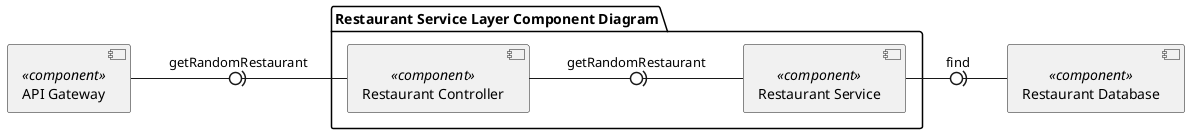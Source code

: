@startuml
left to right direction

component "API Gateway" << component >> as gateway 
component "Restaurant Database" << component >> as db
package "Restaurant Service Layer Component Diagram" {
    component "Restaurant Controller" << component >> as ResC 
    component "Restaurant Service" << component >> as ResS 
}

gateway -0)- ResC: "getRandomRestaurant"
ResC -0)- ResS: "getRandomRestaurant"
ResS -0)- db: "find"
@enduml
